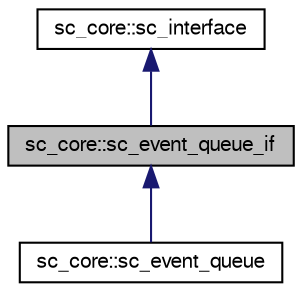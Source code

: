 digraph "sc_core::sc_event_queue_if"
{
  edge [fontname="FreeSans",fontsize="10",labelfontname="FreeSans",labelfontsize="10"];
  node [fontname="FreeSans",fontsize="10",shape=record];
  Node0 [label="sc_core::sc_event_queue_if",height=0.2,width=0.4,color="black", fillcolor="grey75", style="filled", fontcolor="black"];
  Node1 -> Node0 [dir="back",color="midnightblue",fontsize="10",style="solid",fontname="FreeSans"];
  Node1 [label="sc_core::sc_interface",height=0.2,width=0.4,color="black", fillcolor="white", style="filled",URL="$a01196.html"];
  Node0 -> Node2 [dir="back",color="midnightblue",fontsize="10",style="solid",fontname="FreeSans"];
  Node2 [label="sc_core::sc_event_queue",height=0.2,width=0.4,color="black", fillcolor="white", style="filled",URL="$a01136.html"];
}
